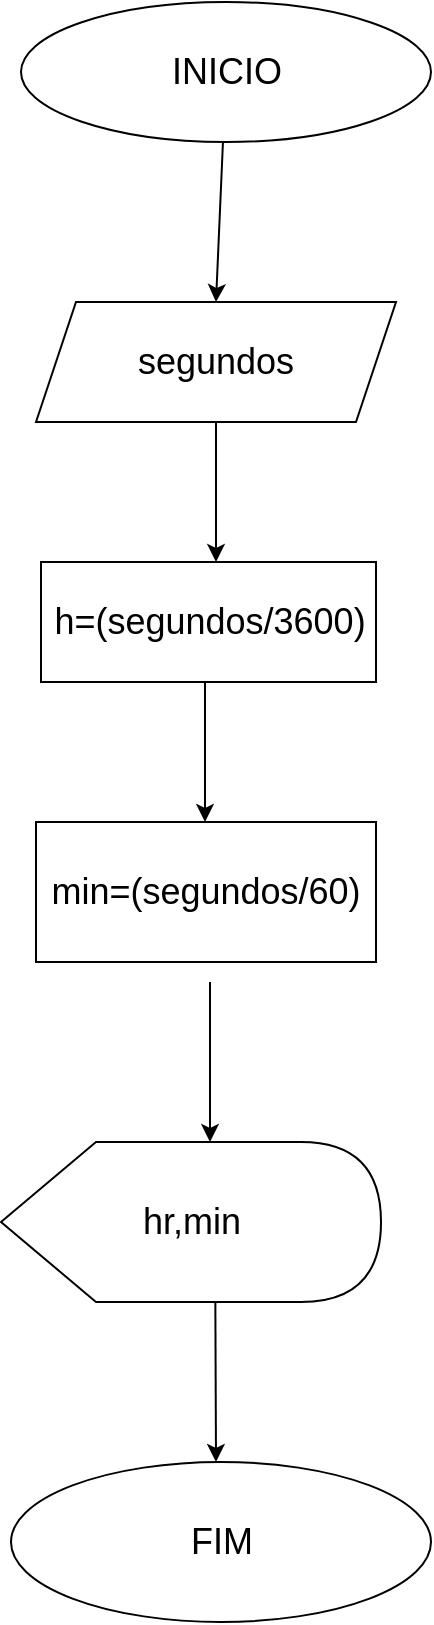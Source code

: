 <mxfile version="24.7.5">
  <diagram name="Page-1" id="1I44hn0gUWHb9xU4oLht">
    <mxGraphModel dx="1221" dy="806" grid="1" gridSize="10" guides="1" tooltips="1" connect="1" arrows="1" fold="1" page="1" pageScale="1" pageWidth="850" pageHeight="1100" math="0" shadow="0">
      <root>
        <mxCell id="0" />
        <mxCell id="1" parent="0" />
        <mxCell id="H32Ofxwu2dETGDYA0uTL-1" value="&lt;font style=&quot;font-size: 18px;&quot;&gt;INICIO&lt;/font&gt;" style="ellipse;whiteSpace=wrap;html=1;" vertex="1" parent="1">
          <mxGeometry x="362.5" y="140" width="205" height="70" as="geometry" />
        </mxCell>
        <mxCell id="H32Ofxwu2dETGDYA0uTL-2" value="" style="endArrow=classic;html=1;rounded=0;entryX=0.5;entryY=0;entryDx=0;entryDy=0;" edge="1" parent="1" source="H32Ofxwu2dETGDYA0uTL-1" target="H32Ofxwu2dETGDYA0uTL-3">
          <mxGeometry width="50" height="50" relative="1" as="geometry">
            <mxPoint x="460" y="160" as="sourcePoint" />
            <mxPoint x="460" y="250" as="targetPoint" />
          </mxGeometry>
        </mxCell>
        <mxCell id="H32Ofxwu2dETGDYA0uTL-3" value="&lt;font style=&quot;font-size: 18px;&quot;&gt;segundos&lt;/font&gt;" style="shape=parallelogram;perimeter=parallelogramPerimeter;whiteSpace=wrap;html=1;fixedSize=1;" vertex="1" parent="1">
          <mxGeometry x="370" y="290" width="180" height="60" as="geometry" />
        </mxCell>
        <mxCell id="H32Ofxwu2dETGDYA0uTL-4" value="" style="endArrow=classic;html=1;rounded=0;exitX=0.5;exitY=1;exitDx=0;exitDy=0;" edge="1" parent="1" source="H32Ofxwu2dETGDYA0uTL-3">
          <mxGeometry width="50" height="50" relative="1" as="geometry">
            <mxPoint x="460" y="390" as="sourcePoint" />
            <mxPoint x="460" y="420" as="targetPoint" />
          </mxGeometry>
        </mxCell>
        <mxCell id="H32Ofxwu2dETGDYA0uTL-6" value="" style="endArrow=classic;html=1;rounded=0;" edge="1" parent="1">
          <mxGeometry width="50" height="50" relative="1" as="geometry">
            <mxPoint x="454.5" y="470" as="sourcePoint" />
            <mxPoint x="454.5" y="550" as="targetPoint" />
          </mxGeometry>
        </mxCell>
        <mxCell id="H32Ofxwu2dETGDYA0uTL-9" value="" style="endArrow=classic;html=1;rounded=0;" edge="1" parent="1">
          <mxGeometry width="50" height="50" relative="1" as="geometry">
            <mxPoint x="457" y="630" as="sourcePoint" />
            <mxPoint x="457" y="710" as="targetPoint" />
          </mxGeometry>
        </mxCell>
        <mxCell id="H32Ofxwu2dETGDYA0uTL-10" value="" style="endArrow=classic;html=1;rounded=0;exitX=0.564;exitY=0.958;exitDx=0;exitDy=0;exitPerimeter=0;" edge="1" parent="1" source="H32Ofxwu2dETGDYA0uTL-21">
          <mxGeometry width="50" height="50" relative="1" as="geometry">
            <mxPoint x="460" y="800" as="sourcePoint" />
            <mxPoint x="460" y="870" as="targetPoint" />
          </mxGeometry>
        </mxCell>
        <mxCell id="H32Ofxwu2dETGDYA0uTL-11" value="&lt;font style=&quot;font-size: 18px;&quot;&gt;FIM&lt;/font&gt;" style="ellipse;whiteSpace=wrap;html=1;" vertex="1" parent="1">
          <mxGeometry x="357.5" y="870" width="210" height="80" as="geometry" />
        </mxCell>
        <mxCell id="H32Ofxwu2dETGDYA0uTL-12" value="&lt;span style=&quot;font-size: 18px;&quot;&gt;h=(segundos/3600)&lt;/span&gt;" style="rounded=0;whiteSpace=wrap;html=1;" vertex="1" parent="1">
          <mxGeometry x="372.5" y="420" width="167.5" height="60" as="geometry" />
        </mxCell>
        <mxCell id="H32Ofxwu2dETGDYA0uTL-16" value="&lt;font style=&quot;font-size: 18px;&quot;&gt;min=(segundos/60)&lt;/font&gt;" style="rounded=0;whiteSpace=wrap;html=1;" vertex="1" parent="1">
          <mxGeometry x="370" y="550" width="170" height="70" as="geometry" />
        </mxCell>
        <mxCell id="H32Ofxwu2dETGDYA0uTL-21" value="&lt;span style=&quot;font-size: 18px;&quot;&gt;hr,min&lt;/span&gt;" style="shape=display;whiteSpace=wrap;html=1;" vertex="1" parent="1">
          <mxGeometry x="352.5" y="710" width="190" height="80" as="geometry" />
        </mxCell>
      </root>
    </mxGraphModel>
  </diagram>
</mxfile>
